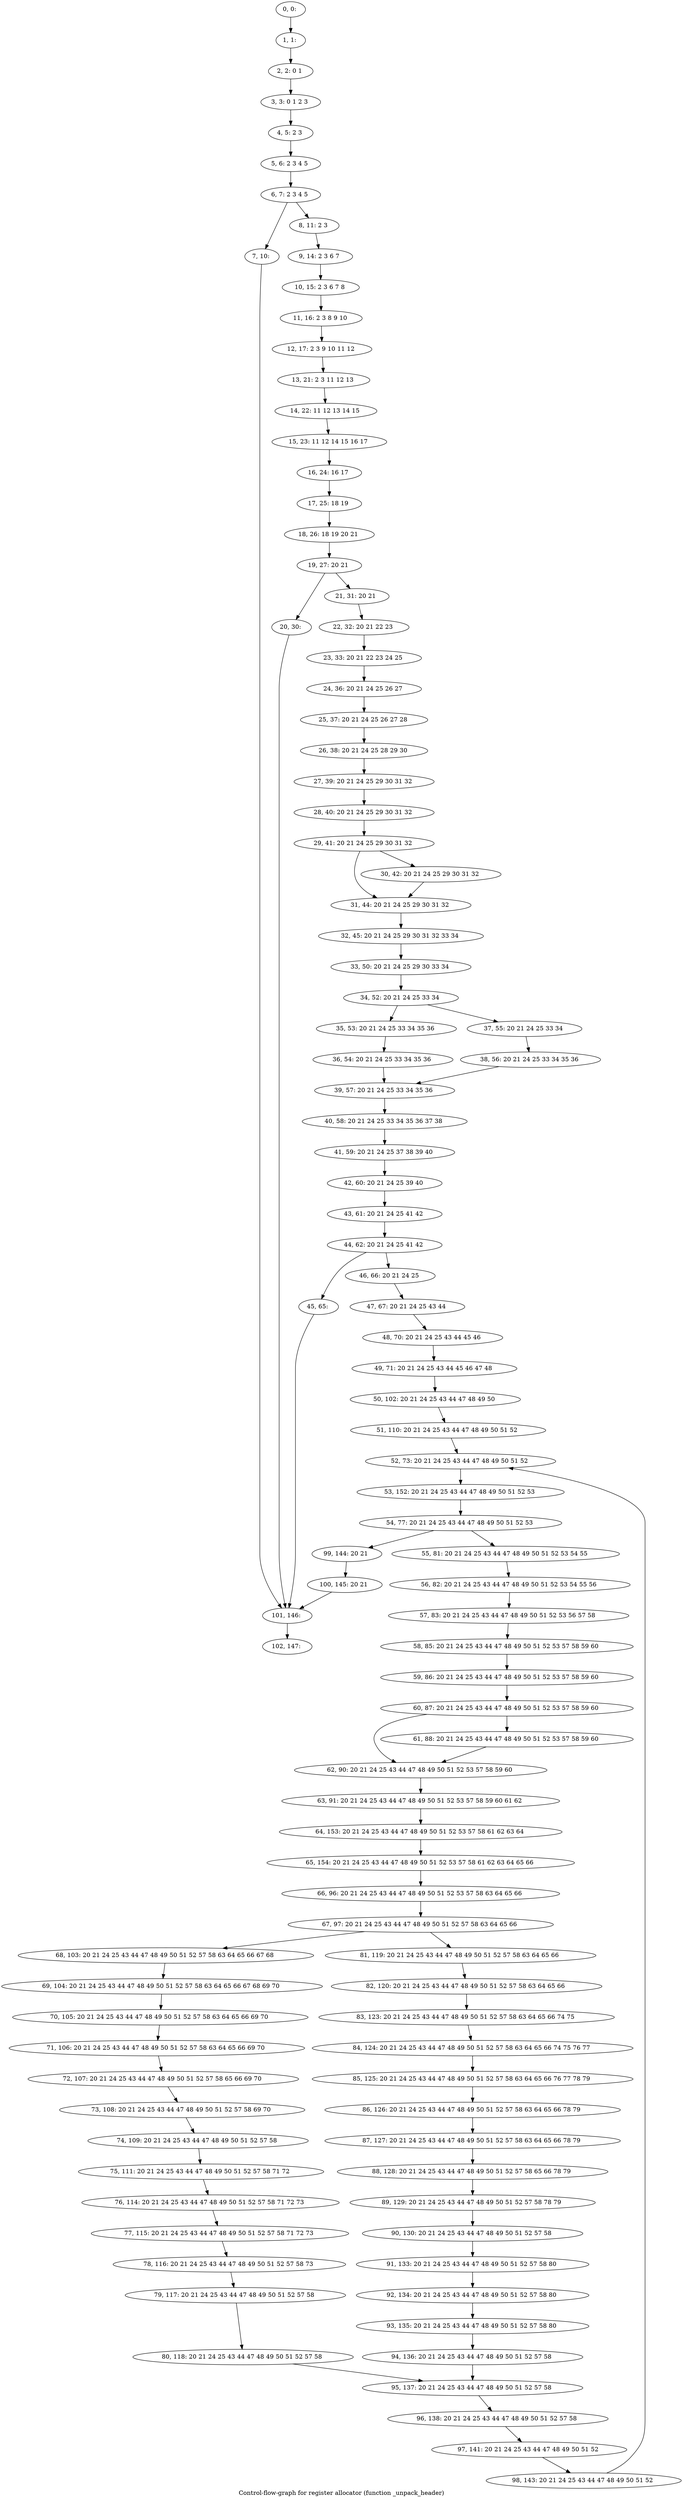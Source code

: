 digraph G {
graph [label="Control-flow-graph for register allocator (function _unpack_header)"]
0[label="0, 0: "];
1[label="1, 1: "];
2[label="2, 2: 0 1 "];
3[label="3, 3: 0 1 2 3 "];
4[label="4, 5: 2 3 "];
5[label="5, 6: 2 3 4 5 "];
6[label="6, 7: 2 3 4 5 "];
7[label="7, 10: "];
8[label="8, 11: 2 3 "];
9[label="9, 14: 2 3 6 7 "];
10[label="10, 15: 2 3 6 7 8 "];
11[label="11, 16: 2 3 8 9 10 "];
12[label="12, 17: 2 3 9 10 11 12 "];
13[label="13, 21: 2 3 11 12 13 "];
14[label="14, 22: 11 12 13 14 15 "];
15[label="15, 23: 11 12 14 15 16 17 "];
16[label="16, 24: 16 17 "];
17[label="17, 25: 18 19 "];
18[label="18, 26: 18 19 20 21 "];
19[label="19, 27: 20 21 "];
20[label="20, 30: "];
21[label="21, 31: 20 21 "];
22[label="22, 32: 20 21 22 23 "];
23[label="23, 33: 20 21 22 23 24 25 "];
24[label="24, 36: 20 21 24 25 26 27 "];
25[label="25, 37: 20 21 24 25 26 27 28 "];
26[label="26, 38: 20 21 24 25 28 29 30 "];
27[label="27, 39: 20 21 24 25 29 30 31 32 "];
28[label="28, 40: 20 21 24 25 29 30 31 32 "];
29[label="29, 41: 20 21 24 25 29 30 31 32 "];
30[label="30, 42: 20 21 24 25 29 30 31 32 "];
31[label="31, 44: 20 21 24 25 29 30 31 32 "];
32[label="32, 45: 20 21 24 25 29 30 31 32 33 34 "];
33[label="33, 50: 20 21 24 25 29 30 33 34 "];
34[label="34, 52: 20 21 24 25 33 34 "];
35[label="35, 53: 20 21 24 25 33 34 35 36 "];
36[label="36, 54: 20 21 24 25 33 34 35 36 "];
37[label="37, 55: 20 21 24 25 33 34 "];
38[label="38, 56: 20 21 24 25 33 34 35 36 "];
39[label="39, 57: 20 21 24 25 33 34 35 36 "];
40[label="40, 58: 20 21 24 25 33 34 35 36 37 38 "];
41[label="41, 59: 20 21 24 25 37 38 39 40 "];
42[label="42, 60: 20 21 24 25 39 40 "];
43[label="43, 61: 20 21 24 25 41 42 "];
44[label="44, 62: 20 21 24 25 41 42 "];
45[label="45, 65: "];
46[label="46, 66: 20 21 24 25 "];
47[label="47, 67: 20 21 24 25 43 44 "];
48[label="48, 70: 20 21 24 25 43 44 45 46 "];
49[label="49, 71: 20 21 24 25 43 44 45 46 47 48 "];
50[label="50, 102: 20 21 24 25 43 44 47 48 49 50 "];
51[label="51, 110: 20 21 24 25 43 44 47 48 49 50 51 52 "];
52[label="52, 73: 20 21 24 25 43 44 47 48 49 50 51 52 "];
53[label="53, 152: 20 21 24 25 43 44 47 48 49 50 51 52 53 "];
54[label="54, 77: 20 21 24 25 43 44 47 48 49 50 51 52 53 "];
55[label="55, 81: 20 21 24 25 43 44 47 48 49 50 51 52 53 54 55 "];
56[label="56, 82: 20 21 24 25 43 44 47 48 49 50 51 52 53 54 55 56 "];
57[label="57, 83: 20 21 24 25 43 44 47 48 49 50 51 52 53 56 57 58 "];
58[label="58, 85: 20 21 24 25 43 44 47 48 49 50 51 52 53 57 58 59 60 "];
59[label="59, 86: 20 21 24 25 43 44 47 48 49 50 51 52 53 57 58 59 60 "];
60[label="60, 87: 20 21 24 25 43 44 47 48 49 50 51 52 53 57 58 59 60 "];
61[label="61, 88: 20 21 24 25 43 44 47 48 49 50 51 52 53 57 58 59 60 "];
62[label="62, 90: 20 21 24 25 43 44 47 48 49 50 51 52 53 57 58 59 60 "];
63[label="63, 91: 20 21 24 25 43 44 47 48 49 50 51 52 53 57 58 59 60 61 62 "];
64[label="64, 153: 20 21 24 25 43 44 47 48 49 50 51 52 53 57 58 61 62 63 64 "];
65[label="65, 154: 20 21 24 25 43 44 47 48 49 50 51 52 53 57 58 61 62 63 64 65 66 "];
66[label="66, 96: 20 21 24 25 43 44 47 48 49 50 51 52 53 57 58 63 64 65 66 "];
67[label="67, 97: 20 21 24 25 43 44 47 48 49 50 51 52 57 58 63 64 65 66 "];
68[label="68, 103: 20 21 24 25 43 44 47 48 49 50 51 52 57 58 63 64 65 66 67 68 "];
69[label="69, 104: 20 21 24 25 43 44 47 48 49 50 51 52 57 58 63 64 65 66 67 68 69 70 "];
70[label="70, 105: 20 21 24 25 43 44 47 48 49 50 51 52 57 58 63 64 65 66 69 70 "];
71[label="71, 106: 20 21 24 25 43 44 47 48 49 50 51 52 57 58 63 64 65 66 69 70 "];
72[label="72, 107: 20 21 24 25 43 44 47 48 49 50 51 52 57 58 65 66 69 70 "];
73[label="73, 108: 20 21 24 25 43 44 47 48 49 50 51 52 57 58 69 70 "];
74[label="74, 109: 20 21 24 25 43 44 47 48 49 50 51 52 57 58 "];
75[label="75, 111: 20 21 24 25 43 44 47 48 49 50 51 52 57 58 71 72 "];
76[label="76, 114: 20 21 24 25 43 44 47 48 49 50 51 52 57 58 71 72 73 "];
77[label="77, 115: 20 21 24 25 43 44 47 48 49 50 51 52 57 58 71 72 73 "];
78[label="78, 116: 20 21 24 25 43 44 47 48 49 50 51 52 57 58 73 "];
79[label="79, 117: 20 21 24 25 43 44 47 48 49 50 51 52 57 58 "];
80[label="80, 118: 20 21 24 25 43 44 47 48 49 50 51 52 57 58 "];
81[label="81, 119: 20 21 24 25 43 44 47 48 49 50 51 52 57 58 63 64 65 66 "];
82[label="82, 120: 20 21 24 25 43 44 47 48 49 50 51 52 57 58 63 64 65 66 "];
83[label="83, 123: 20 21 24 25 43 44 47 48 49 50 51 52 57 58 63 64 65 66 74 75 "];
84[label="84, 124: 20 21 24 25 43 44 47 48 49 50 51 52 57 58 63 64 65 66 74 75 76 77 "];
85[label="85, 125: 20 21 24 25 43 44 47 48 49 50 51 52 57 58 63 64 65 66 76 77 78 79 "];
86[label="86, 126: 20 21 24 25 43 44 47 48 49 50 51 52 57 58 63 64 65 66 78 79 "];
87[label="87, 127: 20 21 24 25 43 44 47 48 49 50 51 52 57 58 63 64 65 66 78 79 "];
88[label="88, 128: 20 21 24 25 43 44 47 48 49 50 51 52 57 58 65 66 78 79 "];
89[label="89, 129: 20 21 24 25 43 44 47 48 49 50 51 52 57 58 78 79 "];
90[label="90, 130: 20 21 24 25 43 44 47 48 49 50 51 52 57 58 "];
91[label="91, 133: 20 21 24 25 43 44 47 48 49 50 51 52 57 58 80 "];
92[label="92, 134: 20 21 24 25 43 44 47 48 49 50 51 52 57 58 80 "];
93[label="93, 135: 20 21 24 25 43 44 47 48 49 50 51 52 57 58 80 "];
94[label="94, 136: 20 21 24 25 43 44 47 48 49 50 51 52 57 58 "];
95[label="95, 137: 20 21 24 25 43 44 47 48 49 50 51 52 57 58 "];
96[label="96, 138: 20 21 24 25 43 44 47 48 49 50 51 52 57 58 "];
97[label="97, 141: 20 21 24 25 43 44 47 48 49 50 51 52 "];
98[label="98, 143: 20 21 24 25 43 44 47 48 49 50 51 52 "];
99[label="99, 144: 20 21 "];
100[label="100, 145: 20 21 "];
101[label="101, 146: "];
102[label="102, 147: "];
0->1 ;
1->2 ;
2->3 ;
3->4 ;
4->5 ;
5->6 ;
6->7 ;
6->8 ;
7->101 ;
8->9 ;
9->10 ;
10->11 ;
11->12 ;
12->13 ;
13->14 ;
14->15 ;
15->16 ;
16->17 ;
17->18 ;
18->19 ;
19->20 ;
19->21 ;
20->101 ;
21->22 ;
22->23 ;
23->24 ;
24->25 ;
25->26 ;
26->27 ;
27->28 ;
28->29 ;
29->30 ;
29->31 ;
30->31 ;
31->32 ;
32->33 ;
33->34 ;
34->35 ;
34->37 ;
35->36 ;
36->39 ;
37->38 ;
38->39 ;
39->40 ;
40->41 ;
41->42 ;
42->43 ;
43->44 ;
44->45 ;
44->46 ;
45->101 ;
46->47 ;
47->48 ;
48->49 ;
49->50 ;
50->51 ;
51->52 ;
52->53 ;
53->54 ;
54->55 ;
54->99 ;
55->56 ;
56->57 ;
57->58 ;
58->59 ;
59->60 ;
60->61 ;
60->62 ;
61->62 ;
62->63 ;
63->64 ;
64->65 ;
65->66 ;
66->67 ;
67->68 ;
67->81 ;
68->69 ;
69->70 ;
70->71 ;
71->72 ;
72->73 ;
73->74 ;
74->75 ;
75->76 ;
76->77 ;
77->78 ;
78->79 ;
79->80 ;
80->95 ;
81->82 ;
82->83 ;
83->84 ;
84->85 ;
85->86 ;
86->87 ;
87->88 ;
88->89 ;
89->90 ;
90->91 ;
91->92 ;
92->93 ;
93->94 ;
94->95 ;
95->96 ;
96->97 ;
97->98 ;
98->52 ;
99->100 ;
100->101 ;
101->102 ;
}
